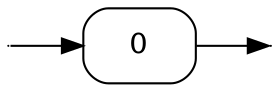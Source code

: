 digraph
{
  vcsn_context = "lal_char(ab)_b"
  rankdir = LR
  {
    node [shape = point, width = 0]
    I0
    F0
  }
  {
    node [shape = circle]
    0 [label = "0", shape = box, style = rounded]
  }
  I0 -> 0
  0 -> F0
}
